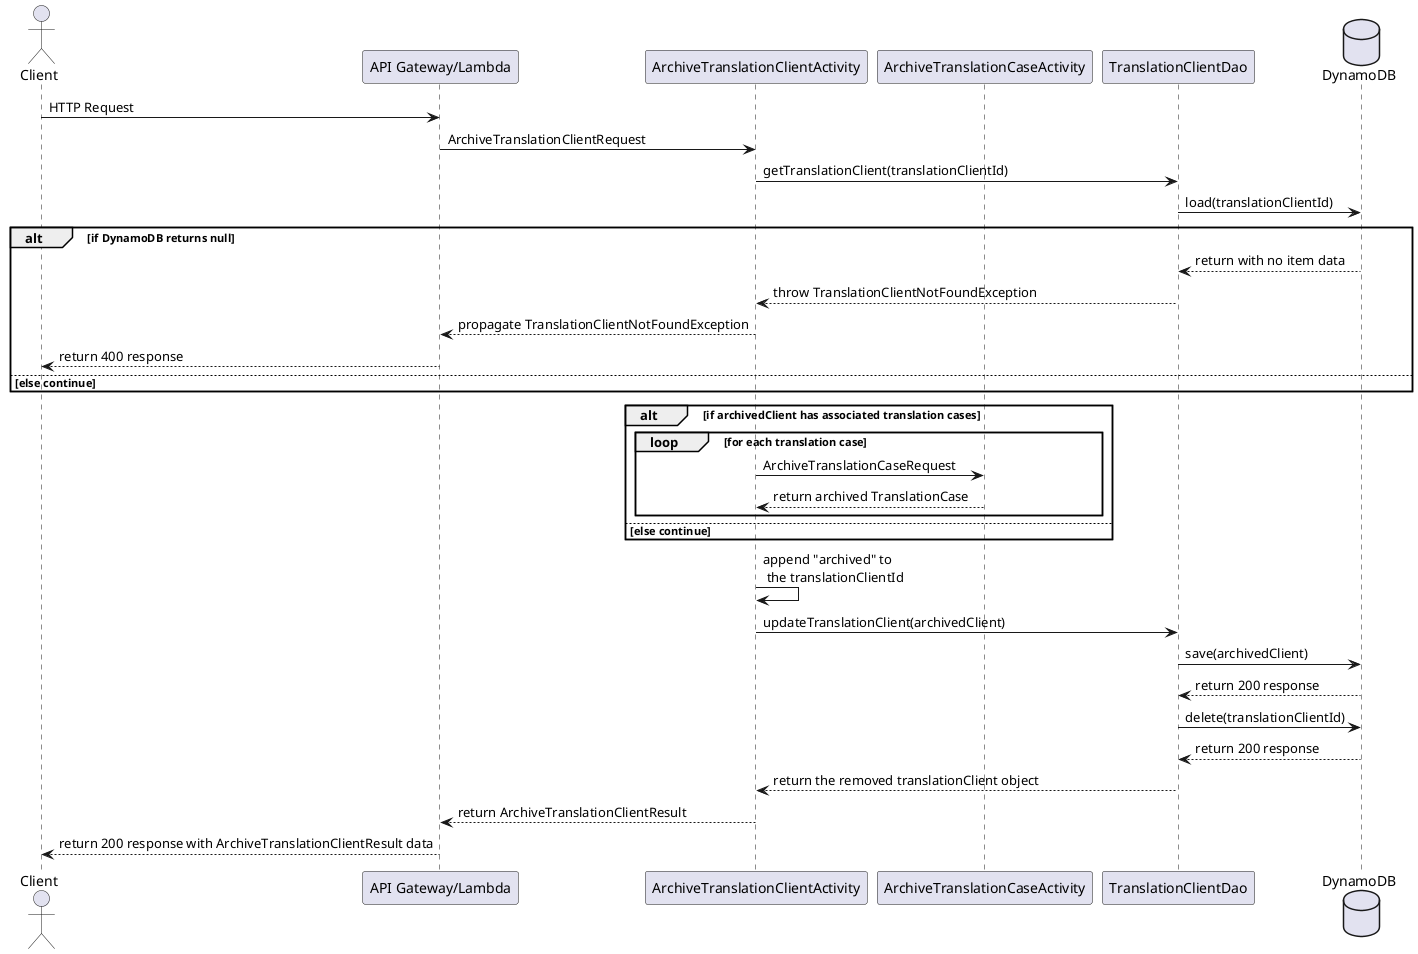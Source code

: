 @startuml

actor Client
participant "API Gateway/Lambda"
participant ArchiveTranslationClientActivity
participant ArchiveTranslationCaseActivity
participant TranslationClientDao
database    DynamoDB

Client -> "API Gateway/Lambda" : HTTP Request
"API Gateway/Lambda" -> ArchiveTranslationClientActivity : ArchiveTranslationClientRequest

ArchiveTranslationClientActivity -> TranslationClientDao : getTranslationClient(translationClientId)
TranslationClientDao -> DynamoDB : load(translationClientId)

alt if DynamoDB returns null
    DynamoDB --> TranslationClientDao: return with no item data
    TranslationClientDao --> ArchiveTranslationClientActivity: throw TranslationClientNotFoundException
    ArchiveTranslationClientActivity --> "API Gateway/Lambda": propagate TranslationClientNotFoundException
    "API Gateway/Lambda" --> Client : return 400 response
else else continue
end

alt if archivedClient has associated translation cases
    loop for each translation case
    ArchiveTranslationClientActivity -> ArchiveTranslationCaseActivity : ArchiveTranslationCaseRequest
    ArchiveTranslationCaseActivity --> ArchiveTranslationClientActivity : return archived TranslationCase
    end
else else continue
end

ArchiveTranslationClientActivity -> ArchiveTranslationClientActivity : append "archived" to \n the translationClientId

ArchiveTranslationClientActivity -> TranslationClientDao : updateTranslationClient(archivedClient)

TranslationClientDao -> DynamoDB : save(archivedClient)
DynamoDB --> TranslationClientDao : return 200 response


TranslationClientDao -> DynamoDB : delete(translationClientId)
DynamoDB --> TranslationClientDao : return 200 response


TranslationClientDao --> ArchiveTranslationClientActivity : return the removed translationClient object
ArchiveTranslationClientActivity --> "API Gateway/Lambda" : return ArchiveTranslationClientResult
"API Gateway/Lambda" --> Client : return 200 response with ArchiveTranslationClientResult data

@enduml